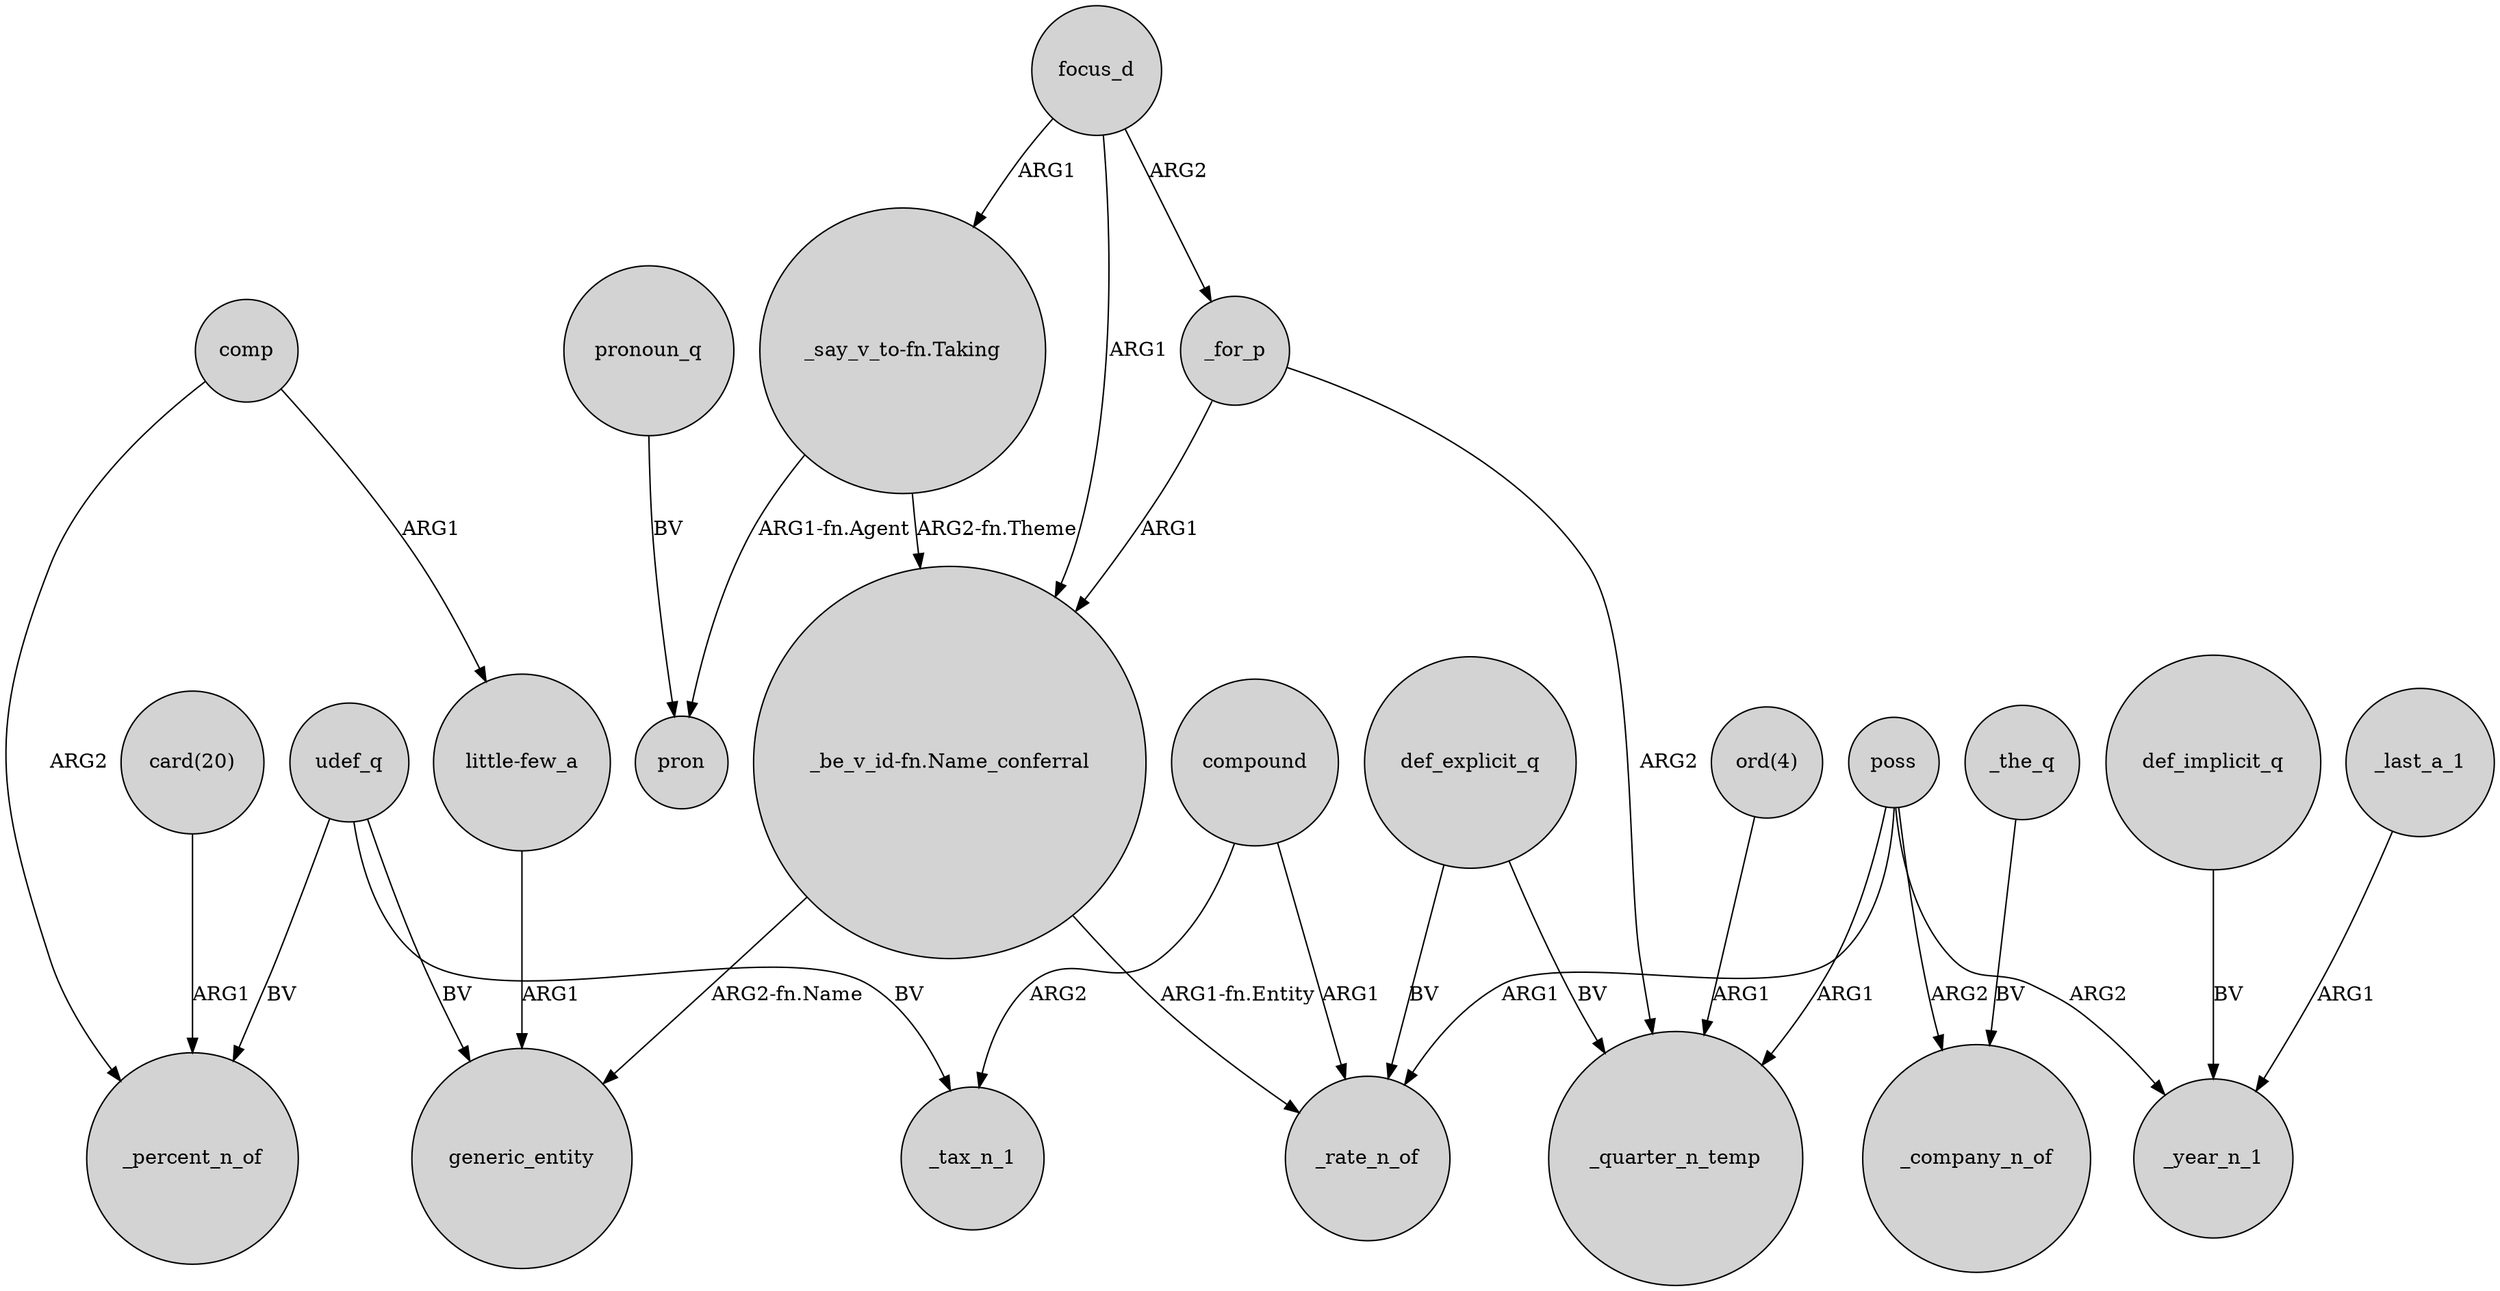 digraph {
	node [shape=circle style=filled]
	"_be_v_id-fn.Name_conferral" -> generic_entity [label="ARG2-fn.Name"]
	_for_p -> "_be_v_id-fn.Name_conferral" [label=ARG1]
	"_say_v_to-fn.Taking" -> "_be_v_id-fn.Name_conferral" [label="ARG2-fn.Theme"]
	focus_d -> "_say_v_to-fn.Taking" [label=ARG1]
	"card(20)" -> _percent_n_of [label=ARG1]
	def_implicit_q -> _year_n_1 [label=BV]
	udef_q -> _tax_n_1 [label=BV]
	poss -> _year_n_1 [label=ARG2]
	def_explicit_q -> _rate_n_of [label=BV]
	compound -> _rate_n_of [label=ARG1]
	"little-few_a" -> generic_entity [label=ARG1]
	udef_q -> generic_entity [label=BV]
	"_say_v_to-fn.Taking" -> pron [label="ARG1-fn.Agent"]
	pronoun_q -> pron [label=BV]
	focus_d -> "_be_v_id-fn.Name_conferral" [label=ARG1]
	poss -> _company_n_of [label=ARG2]
	_for_p -> _quarter_n_temp [label=ARG2]
	udef_q -> _percent_n_of [label=BV]
	poss -> _rate_n_of [label=ARG1]
	def_explicit_q -> _quarter_n_temp [label=BV]
	_last_a_1 -> _year_n_1 [label=ARG1]
	compound -> _tax_n_1 [label=ARG2]
	"ord(4)" -> _quarter_n_temp [label=ARG1]
	comp -> "little-few_a" [label=ARG1]
	poss -> _quarter_n_temp [label=ARG1]
	focus_d -> _for_p [label=ARG2]
	_the_q -> _company_n_of [label=BV]
	"_be_v_id-fn.Name_conferral" -> _rate_n_of [label="ARG1-fn.Entity"]
	comp -> _percent_n_of [label=ARG2]
}
